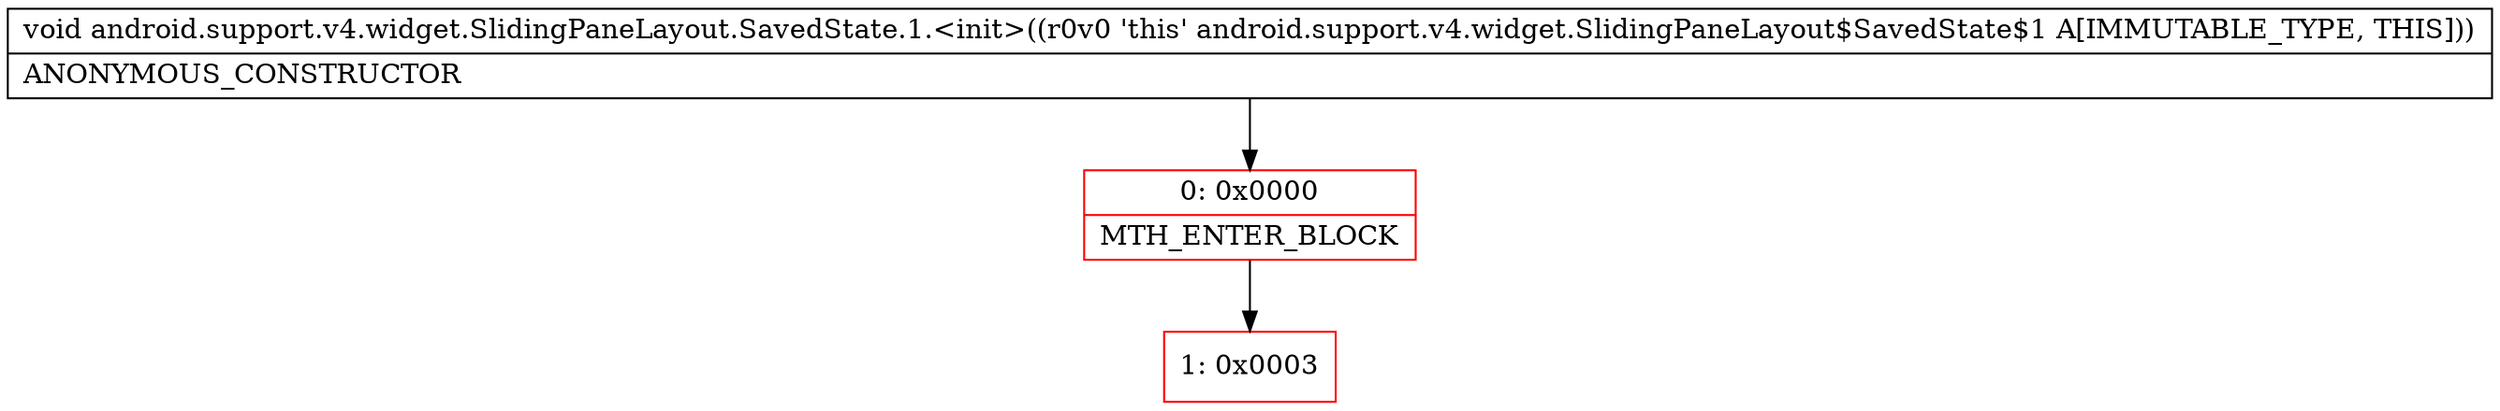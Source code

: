 digraph "CFG forandroid.support.v4.widget.SlidingPaneLayout.SavedState.1.\<init\>()V" {
subgraph cluster_Region_133844887 {
label = "R(0)";
node [shape=record,color=blue];
}
Node_0 [shape=record,color=red,label="{0\:\ 0x0000|MTH_ENTER_BLOCK\l}"];
Node_1 [shape=record,color=red,label="{1\:\ 0x0003}"];
MethodNode[shape=record,label="{void android.support.v4.widget.SlidingPaneLayout.SavedState.1.\<init\>((r0v0 'this' android.support.v4.widget.SlidingPaneLayout$SavedState$1 A[IMMUTABLE_TYPE, THIS]))  | ANONYMOUS_CONSTRUCTOR\l}"];
MethodNode -> Node_0;
Node_0 -> Node_1;
}


